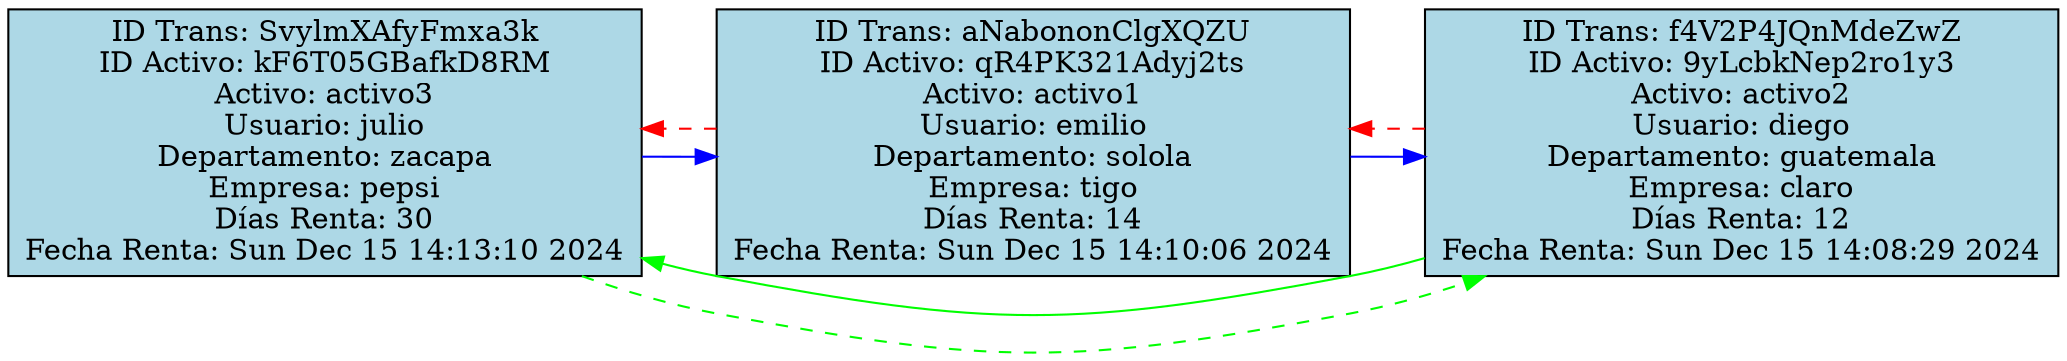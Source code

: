 digraph ListaTransacciones {
    rankdir=LR;
    node [shape=record, style=filled, fillcolor=lightblue];
    nodo0 [label="{ID Trans: SvylmXAfyFmxa3k\nID Activo: kF6T05GBafkD8RM\nActivo: activo3\nUsuario: julio\nDepartamento: zacapa\nEmpresa: pepsi\nDías Renta: 30\nFecha Renta: Sun Dec 15 14:13:10 2024
}"];
    nodo1 [label="{ID Trans: aNabononClgXQZU\nID Activo: qR4PK321Adyj2ts\nActivo: activo1\nUsuario: emilio\nDepartamento: solola\nEmpresa: tigo\nDías Renta: 14\nFecha Renta: Sun Dec 15 14:10:06 2024
}"];
    nodo0 -> nodo1 [color=blue];
    nodo1 -> nodo0 [color=red, style=dashed];
    nodo2 [label="{ID Trans: f4V2P4JQnMdeZwZ\nID Activo: 9yLcbkNep2ro1y3\nActivo: activo2\nUsuario: diego\nDepartamento: guatemala\nEmpresa: claro\nDías Renta: 12\nFecha Renta: Sun Dec 15 14:08:29 2024
}"];
    nodo1 -> nodo2 [color=blue];
    nodo2 -> nodo1 [color=red, style=dashed];
    nodo2 -> nodo0 [color=green, constraint=false];
    nodo0 -> nodo2 [color=green, style=dashed, constraint=false];
}
